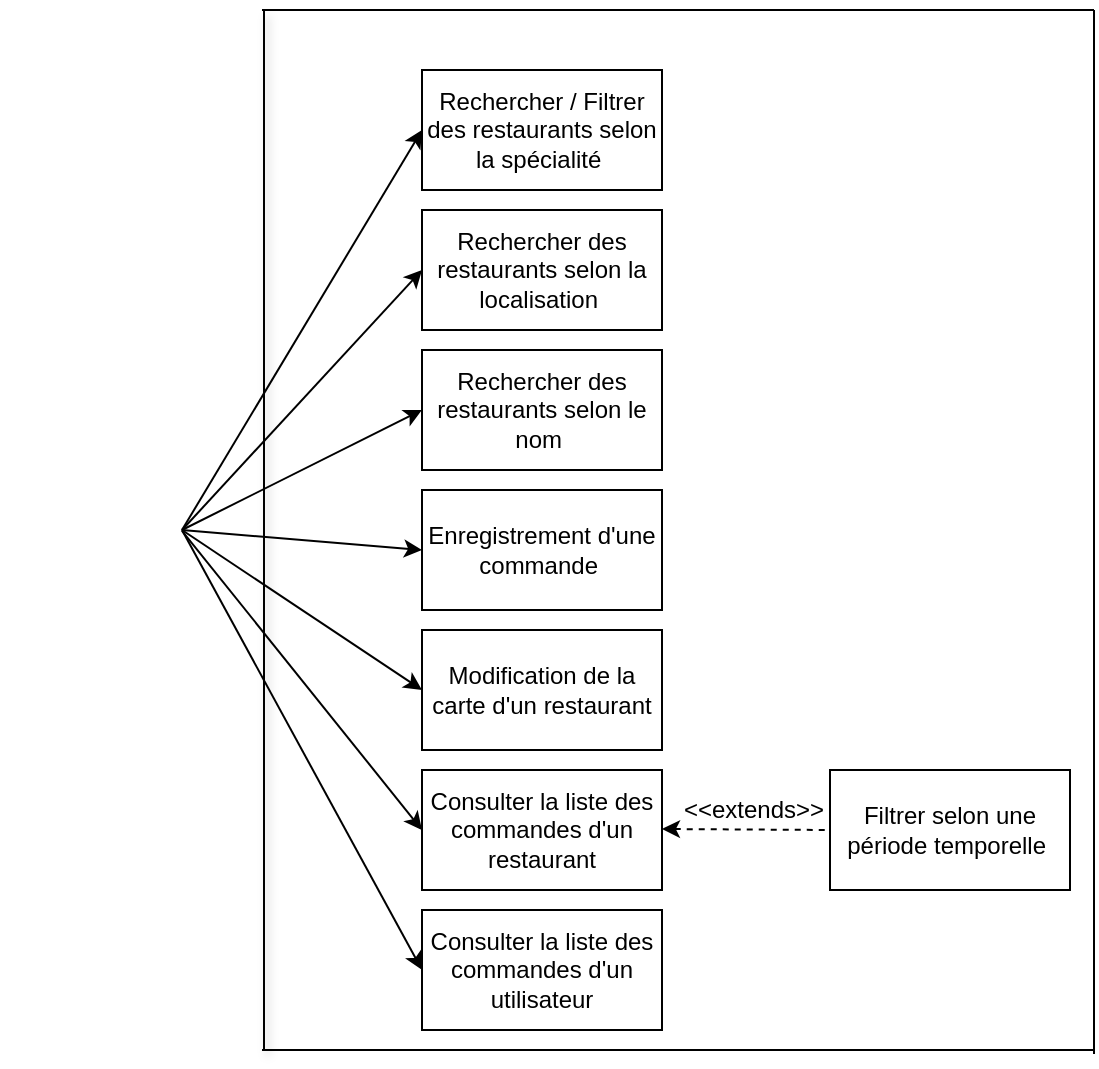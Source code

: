 <mxfile>
    <diagram id="8u0bxdynmH37dt6yqb02" name="Page-1">
        <mxGraphModel dx="466" dy="413" grid="0" gridSize="10" guides="1" tooltips="1" connect="0" arrows="1" fold="1" page="1" pageScale="1" pageWidth="827" pageHeight="1169" background="#ffffff" math="0" shadow="0">
            <root>
                <mxCell id="0"/>
                <mxCell id="1" parent="0"/>
                <mxCell id="3" value="" style="endArrow=none;html=1;shadow=1;strokeColor=#000000;" parent="1" edge="1">
                    <mxGeometry width="50" height="50" relative="1" as="geometry">
                        <mxPoint x="161" y="520" as="sourcePoint"/>
                        <mxPoint x="161" as="targetPoint"/>
                    </mxGeometry>
                </mxCell>
                <mxCell id="4" value="" style="endArrow=classic;html=1;entryX=0;entryY=0.5;entryDx=0;entryDy=0;strokeColor=#000000;" parent="1" target="5" edge="1">
                    <mxGeometry width="50" height="50" relative="1" as="geometry">
                        <mxPoint x="120" y="260" as="sourcePoint"/>
                        <mxPoint x="240" y="80" as="targetPoint"/>
                    </mxGeometry>
                </mxCell>
                <mxCell id="5" value="Enregistrement d'une commande&amp;nbsp;" style="rounded=0;whiteSpace=wrap;html=1;" parent="1" vertex="1">
                    <mxGeometry x="240" y="240" width="120" height="60" as="geometry"/>
                </mxCell>
                <mxCell id="6" value="Modification de la carte d'un restaurant&lt;br&gt;" style="rounded=0;whiteSpace=wrap;html=1;" parent="1" vertex="1">
                    <mxGeometry x="240" y="310" width="120" height="60" as="geometry"/>
                </mxCell>
                <mxCell id="7" value="" style="endArrow=classic;html=1;entryX=0;entryY=0.5;entryDx=0;entryDy=0;strokeColor=#000000;" parent="1" target="6" edge="1">
                    <mxGeometry width="50" height="50" relative="1" as="geometry">
                        <mxPoint x="120" y="260" as="sourcePoint"/>
                        <mxPoint x="240" y="90" as="targetPoint"/>
                    </mxGeometry>
                </mxCell>
                <mxCell id="9" value="" style="endArrow=classic;html=1;entryX=0;entryY=0.5;entryDx=0;entryDy=0;strokeColor=#000000;" parent="1" target="10" edge="1">
                    <mxGeometry width="50" height="50" relative="1" as="geometry">
                        <mxPoint x="120" y="260.38" as="sourcePoint"/>
                        <mxPoint x="240" y="360" as="targetPoint"/>
                    </mxGeometry>
                </mxCell>
                <mxCell id="10" value="Consulter la liste des commandes d'un restaurant" style="rounded=0;whiteSpace=wrap;html=1;" parent="1" vertex="1">
                    <mxGeometry x="240" y="380" width="120" height="60" as="geometry"/>
                </mxCell>
                <mxCell id="11" value="" style="endArrow=classic;html=1;entryX=0;entryY=0.5;entryDx=0;entryDy=0;strokeColor=#000000;" parent="1" target="12" edge="1">
                    <mxGeometry width="50" height="50" relative="1" as="geometry">
                        <mxPoint x="120" y="260" as="sourcePoint"/>
                        <mxPoint x="240" y="80" as="targetPoint"/>
                    </mxGeometry>
                </mxCell>
                <mxCell id="12" value="Rechercher des restaurants selon la localisation&amp;nbsp;" style="rounded=0;whiteSpace=wrap;html=1;" parent="1" vertex="1">
                    <mxGeometry x="240" y="100" width="120" height="60" as="geometry"/>
                </mxCell>
                <mxCell id="13" value="" style="endArrow=classic;html=1;entryX=0;entryY=0.5;entryDx=0;entryDy=0;strokeColor=#000000;" parent="1" target="14" edge="1">
                    <mxGeometry width="50" height="50" relative="1" as="geometry">
                        <mxPoint x="120" y="260" as="sourcePoint"/>
                        <mxPoint x="240" y="480" as="targetPoint"/>
                    </mxGeometry>
                </mxCell>
                <mxCell id="14" value="Consulter la liste des commandes d'un utilisateur" style="rounded=0;whiteSpace=wrap;html=1;" parent="1" vertex="1">
                    <mxGeometry x="240" y="450" width="120" height="60" as="geometry"/>
                </mxCell>
                <mxCell id="15" value="" style="endArrow=none;html=1;strokeColor=#000000;" parent="1" edge="1">
                    <mxGeometry width="50" height="50" relative="1" as="geometry">
                        <mxPoint x="160" y="520" as="sourcePoint"/>
                        <mxPoint x="576" y="520" as="targetPoint"/>
                        <Array as="points">
                            <mxPoint x="160" y="520"/>
                        </Array>
                    </mxGeometry>
                </mxCell>
                <mxCell id="16" value="" style="endArrow=none;html=1;strokeColor=#000000;" parent="1" edge="1">
                    <mxGeometry width="50" height="50" relative="1" as="geometry">
                        <mxPoint x="576" y="522" as="sourcePoint"/>
                        <mxPoint x="576" as="targetPoint"/>
                    </mxGeometry>
                </mxCell>
                <mxCell id="17" value="" style="endArrow=none;html=1;strokeColor=#000000;" parent="1" edge="1">
                    <mxGeometry width="50" height="50" relative="1" as="geometry">
                        <mxPoint x="160" as="sourcePoint"/>
                        <mxPoint x="576" as="targetPoint"/>
                        <Array as="points">
                            <mxPoint x="160"/>
                        </Array>
                    </mxGeometry>
                </mxCell>
                <mxCell id="18" value="" style="outlineConnect=0;dashed=0;verticalLabelPosition=bottom;verticalAlign=top;align=center;html=1;shape=mxgraph.aws3.workspaces;gradientDirection=north;" parent="1" vertex="1">
                    <mxGeometry x="30" y="210" width="82.5" height="94.5" as="geometry"/>
                </mxCell>
                <mxCell id="19" value="" style="endArrow=classic;html=1;entryX=0;entryY=0.5;entryDx=0;entryDy=0;strokeColor=#000000;" parent="1" target="21" edge="1">
                    <mxGeometry width="50" height="50" relative="1" as="geometry">
                        <mxPoint x="120" y="260" as="sourcePoint"/>
                        <mxPoint x="240" y="160" as="targetPoint"/>
                    </mxGeometry>
                </mxCell>
                <mxCell id="21" value="Rechercher des restaurants selon le nom&amp;nbsp;" style="rounded=0;whiteSpace=wrap;html=1;" parent="1" vertex="1">
                    <mxGeometry x="240" y="170" width="120" height="60" as="geometry"/>
                </mxCell>
                <mxCell id="22" value="Rechercher / Filtrer des restaurants selon la spécialité&amp;nbsp;" style="rounded=0;whiteSpace=wrap;html=1;" parent="1" vertex="1">
                    <mxGeometry x="240" y="30" width="120" height="60" as="geometry"/>
                </mxCell>
                <mxCell id="23" value="" style="endArrow=classic;html=1;entryX=0;entryY=0.5;entryDx=0;entryDy=0;strokeColor=#000000;" parent="1" target="22" edge="1">
                    <mxGeometry width="50" height="50" relative="1" as="geometry">
                        <mxPoint x="120" y="260" as="sourcePoint"/>
                        <mxPoint x="240" y="130" as="targetPoint"/>
                    </mxGeometry>
                </mxCell>
                <mxCell id="26" value="" style="endArrow=none;html=1;startArrow=classic;startFill=1;endFill=0;dashed=1;strokeColor=#000000;" parent="1" edge="1">
                    <mxGeometry width="50" height="50" relative="1" as="geometry">
                        <mxPoint x="360" y="409.5" as="sourcePoint"/>
                        <mxPoint x="443" y="410" as="targetPoint"/>
                    </mxGeometry>
                </mxCell>
                <mxCell id="27" value="Filtrer selon une période temporelle&amp;nbsp;" style="rounded=0;whiteSpace=wrap;html=1;" parent="1" vertex="1">
                    <mxGeometry x="444" y="380" width="120" height="60" as="geometry"/>
                </mxCell>
                <mxCell id="28" value="&lt;font color=&quot;#000000&quot;&gt;&amp;lt;&amp;lt;extends&amp;gt;&amp;gt;&lt;/font&gt;" style="text;html=1;strokeColor=none;fillColor=none;align=center;verticalAlign=middle;whiteSpace=wrap;rounded=0;rotation=0;" parent="1" vertex="1">
                    <mxGeometry x="386" y="390" width="40" height="20" as="geometry"/>
                </mxCell>
            </root>
        </mxGraphModel>
    </diagram>
</mxfile>
